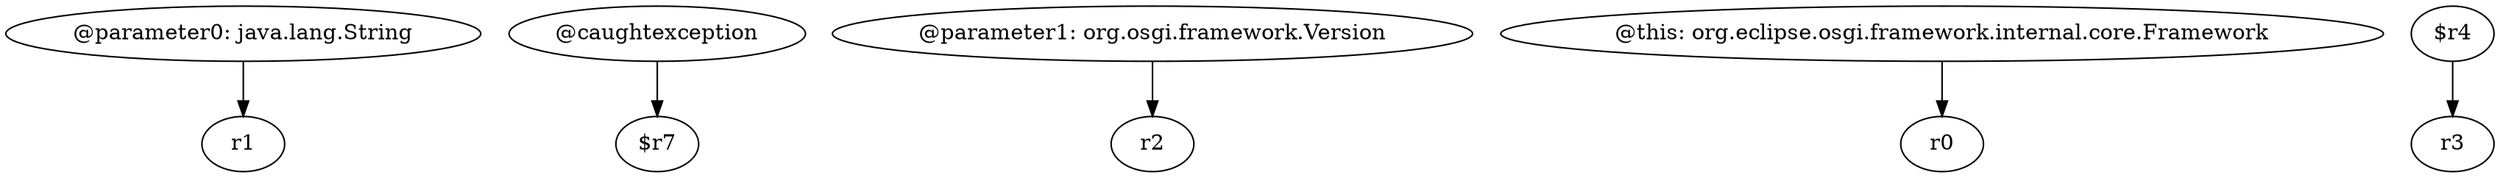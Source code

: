digraph g {
0[label="@parameter0: java.lang.String"]
1[label="r1"]
0->1[label=""]
2[label="@caughtexception"]
3[label="$r7"]
2->3[label=""]
4[label="@parameter1: org.osgi.framework.Version"]
5[label="r2"]
4->5[label=""]
6[label="@this: org.eclipse.osgi.framework.internal.core.Framework"]
7[label="r0"]
6->7[label=""]
8[label="$r4"]
9[label="r3"]
8->9[label=""]
}